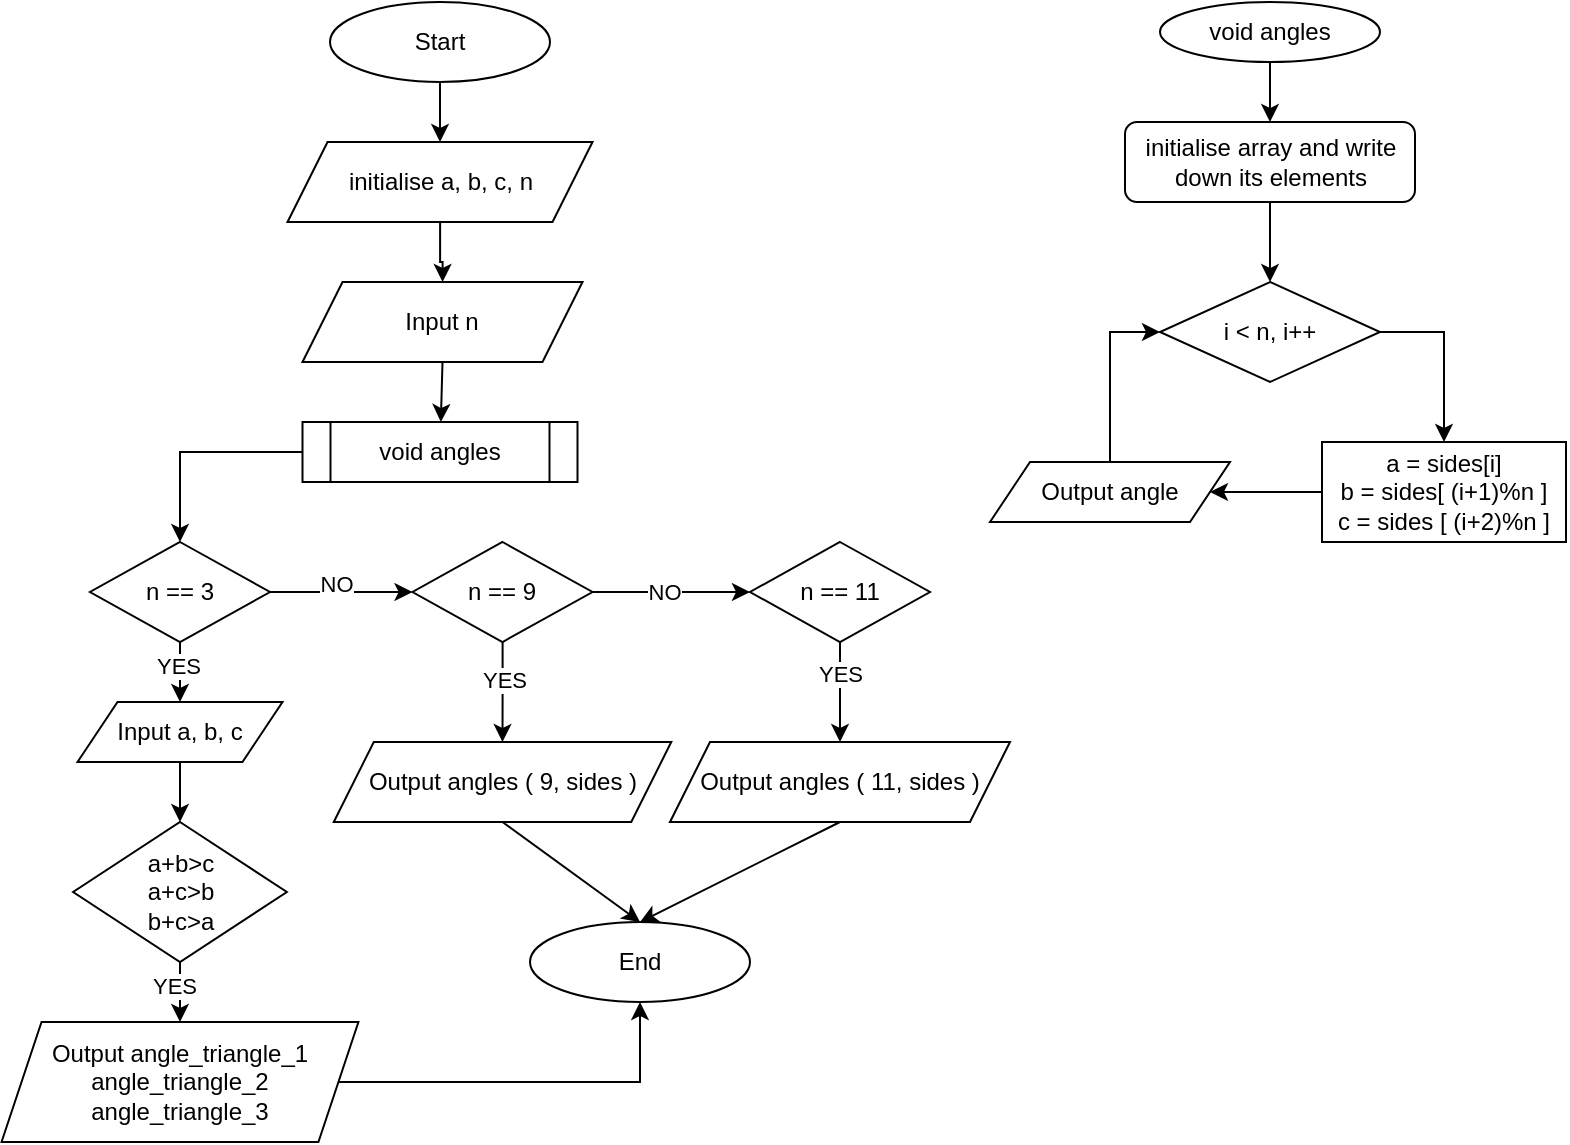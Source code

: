 <mxfile version="24.8.4">
  <diagram name="Сторінка-1" id="7t3cBfNXn9gUPWegho06">
    <mxGraphModel dx="2211" dy="612" grid="1" gridSize="10" guides="1" tooltips="1" connect="1" arrows="1" fold="1" page="1" pageScale="1" pageWidth="827" pageHeight="1169" math="0" shadow="0">
      <root>
        <mxCell id="0" />
        <mxCell id="1" parent="0" />
        <mxCell id="hYqrQj_pSU-IVMWZ1g-L-1" value="Start" style="ellipse;whiteSpace=wrap;html=1;" vertex="1" parent="1">
          <mxGeometry x="140" y="30" width="110" height="40" as="geometry" />
        </mxCell>
        <mxCell id="hYqrQj_pSU-IVMWZ1g-L-2" value="End" style="ellipse;whiteSpace=wrap;html=1;" vertex="1" parent="1">
          <mxGeometry x="240" y="490" width="110" height="40" as="geometry" />
        </mxCell>
        <mxCell id="hYqrQj_pSU-IVMWZ1g-L-35" value="" style="edgeStyle=orthogonalEdgeStyle;rounded=0;orthogonalLoop=1;jettySize=auto;html=1;" edge="1" parent="1" source="hYqrQj_pSU-IVMWZ1g-L-4" target="hYqrQj_pSU-IVMWZ1g-L-34">
          <mxGeometry relative="1" as="geometry" />
        </mxCell>
        <mxCell id="hYqrQj_pSU-IVMWZ1g-L-4" value="initialise a, b, c, n" style="shape=parallelogram;perimeter=parallelogramPerimeter;whiteSpace=wrap;html=1;fixedSize=1;" vertex="1" parent="1">
          <mxGeometry x="118.76" y="100" width="152.5" height="40" as="geometry" />
        </mxCell>
        <mxCell id="hYqrQj_pSU-IVMWZ1g-L-7" value="void angles" style="shape=process;whiteSpace=wrap;html=1;backgroundOutline=1;" vertex="1" parent="1">
          <mxGeometry x="126.25" y="240" width="137.5" height="30" as="geometry" />
        </mxCell>
        <mxCell id="hYqrQj_pSU-IVMWZ1g-L-8" value="" style="endArrow=classic;html=1;rounded=0;exitX=0.5;exitY=1;exitDx=0;exitDy=0;entryX=0.5;entryY=0;entryDx=0;entryDy=0;" edge="1" parent="1" source="hYqrQj_pSU-IVMWZ1g-L-1" target="hYqrQj_pSU-IVMWZ1g-L-4">
          <mxGeometry width="50" height="50" relative="1" as="geometry">
            <mxPoint x="300" y="150" as="sourcePoint" />
            <mxPoint x="350" y="100" as="targetPoint" />
          </mxGeometry>
        </mxCell>
        <mxCell id="hYqrQj_pSU-IVMWZ1g-L-9" value="void angles" style="ellipse;whiteSpace=wrap;html=1;" vertex="1" parent="1">
          <mxGeometry x="555" y="30" width="110" height="30" as="geometry" />
        </mxCell>
        <mxCell id="hYqrQj_pSU-IVMWZ1g-L-33" value="" style="edgeStyle=orthogonalEdgeStyle;rounded=0;orthogonalLoop=1;jettySize=auto;html=1;" edge="1" parent="1" source="hYqrQj_pSU-IVMWZ1g-L-11" target="hYqrQj_pSU-IVMWZ1g-L-25">
          <mxGeometry relative="1" as="geometry" />
        </mxCell>
        <mxCell id="hYqrQj_pSU-IVMWZ1g-L-11" value="initialise array and write down its elements" style="rounded=1;whiteSpace=wrap;html=1;" vertex="1" parent="1">
          <mxGeometry x="537.5" y="90" width="145" height="40" as="geometry" />
        </mxCell>
        <mxCell id="hYqrQj_pSU-IVMWZ1g-L-21" value="" style="edgeStyle=orthogonalEdgeStyle;rounded=0;orthogonalLoop=1;jettySize=auto;html=1;" edge="1" parent="1" target="hYqrQj_pSU-IVMWZ1g-L-25">
          <mxGeometry relative="1" as="geometry">
            <mxPoint x="610" y="200" as="sourcePoint" />
          </mxGeometry>
        </mxCell>
        <mxCell id="hYqrQj_pSU-IVMWZ1g-L-23" value="" style="endArrow=classic;html=1;rounded=0;exitX=0.5;exitY=1;exitDx=0;exitDy=0;entryX=0.5;entryY=0;entryDx=0;entryDy=0;" edge="1" parent="1" source="hYqrQj_pSU-IVMWZ1g-L-9" target="hYqrQj_pSU-IVMWZ1g-L-11">
          <mxGeometry width="50" height="50" relative="1" as="geometry">
            <mxPoint x="552.5" y="90" as="sourcePoint" />
            <mxPoint x="602.5" y="40" as="targetPoint" />
          </mxGeometry>
        </mxCell>
        <mxCell id="hYqrQj_pSU-IVMWZ1g-L-25" value="i &amp;lt; n, i++" style="rhombus;whiteSpace=wrap;html=1;" vertex="1" parent="1">
          <mxGeometry x="555" y="170" width="110" height="50" as="geometry" />
        </mxCell>
        <mxCell id="hYqrQj_pSU-IVMWZ1g-L-31" value="" style="edgeStyle=orthogonalEdgeStyle;rounded=0;orthogonalLoop=1;jettySize=auto;html=1;" edge="1" parent="1" source="hYqrQj_pSU-IVMWZ1g-L-26" target="hYqrQj_pSU-IVMWZ1g-L-29">
          <mxGeometry relative="1" as="geometry" />
        </mxCell>
        <mxCell id="hYqrQj_pSU-IVMWZ1g-L-26" value="a = sides[i]&lt;div&gt;b = sides[ (i+1)%n ]&lt;/div&gt;&lt;div&gt;c = sides [ (i+2)%n ]&lt;/div&gt;" style="rounded=0;whiteSpace=wrap;html=1;" vertex="1" parent="1">
          <mxGeometry x="636" y="250" width="122" height="50" as="geometry" />
        </mxCell>
        <mxCell id="hYqrQj_pSU-IVMWZ1g-L-32" value="" style="edgeStyle=orthogonalEdgeStyle;rounded=0;orthogonalLoop=1;jettySize=auto;html=1;entryX=0;entryY=0.5;entryDx=0;entryDy=0;" edge="1" parent="1" source="hYqrQj_pSU-IVMWZ1g-L-29" target="hYqrQj_pSU-IVMWZ1g-L-25">
          <mxGeometry relative="1" as="geometry" />
        </mxCell>
        <mxCell id="hYqrQj_pSU-IVMWZ1g-L-29" value="Output angle" style="shape=parallelogram;perimeter=parallelogramPerimeter;whiteSpace=wrap;html=1;fixedSize=1;" vertex="1" parent="1">
          <mxGeometry x="470" y="260" width="120" height="30" as="geometry" />
        </mxCell>
        <mxCell id="hYqrQj_pSU-IVMWZ1g-L-30" value="" style="endArrow=classic;html=1;rounded=0;exitX=1;exitY=0.5;exitDx=0;exitDy=0;entryX=0.5;entryY=0;entryDx=0;entryDy=0;" edge="1" parent="1" source="hYqrQj_pSU-IVMWZ1g-L-25" target="hYqrQj_pSU-IVMWZ1g-L-26">
          <mxGeometry width="50" height="50" relative="1" as="geometry">
            <mxPoint x="506" y="330" as="sourcePoint" />
            <mxPoint x="556" y="280" as="targetPoint" />
            <Array as="points">
              <mxPoint x="697" y="195" />
            </Array>
          </mxGeometry>
        </mxCell>
        <mxCell id="hYqrQj_pSU-IVMWZ1g-L-34" value="Input n" style="shape=parallelogram;perimeter=parallelogramPerimeter;whiteSpace=wrap;html=1;fixedSize=1;" vertex="1" parent="1">
          <mxGeometry x="126.25" y="170" width="140" height="40" as="geometry" />
        </mxCell>
        <mxCell id="hYqrQj_pSU-IVMWZ1g-L-38" value="" style="endArrow=classic;html=1;rounded=0;exitX=0.5;exitY=1;exitDx=0;exitDy=0;" edge="1" parent="1" source="hYqrQj_pSU-IVMWZ1g-L-34" target="hYqrQj_pSU-IVMWZ1g-L-7">
          <mxGeometry width="50" height="50" relative="1" as="geometry">
            <mxPoint x="390" y="220" as="sourcePoint" />
            <mxPoint x="440" y="170" as="targetPoint" />
          </mxGeometry>
        </mxCell>
        <mxCell id="hYqrQj_pSU-IVMWZ1g-L-51" value="" style="edgeStyle=orthogonalEdgeStyle;rounded=0;orthogonalLoop=1;jettySize=auto;html=1;" edge="1" parent="1" source="hYqrQj_pSU-IVMWZ1g-L-39" target="hYqrQj_pSU-IVMWZ1g-L-41">
          <mxGeometry relative="1" as="geometry" />
        </mxCell>
        <mxCell id="hYqrQj_pSU-IVMWZ1g-L-53" value="NO" style="edgeLabel;html=1;align=center;verticalAlign=middle;resizable=0;points=[];" vertex="1" connectable="0" parent="hYqrQj_pSU-IVMWZ1g-L-51">
          <mxGeometry x="-0.092" y="4" relative="1" as="geometry">
            <mxPoint as="offset" />
          </mxGeometry>
        </mxCell>
        <mxCell id="hYqrQj_pSU-IVMWZ1g-L-39" value="n == 3" style="rhombus;whiteSpace=wrap;html=1;" vertex="1" parent="1">
          <mxGeometry x="20" y="300" width="90" height="50" as="geometry" />
        </mxCell>
        <mxCell id="hYqrQj_pSU-IVMWZ1g-L-46" value="" style="edgeStyle=orthogonalEdgeStyle;rounded=0;orthogonalLoop=1;jettySize=auto;html=1;" edge="1" parent="1" source="hYqrQj_pSU-IVMWZ1g-L-40" target="hYqrQj_pSU-IVMWZ1g-L-43">
          <mxGeometry relative="1" as="geometry" />
        </mxCell>
        <mxCell id="hYqrQj_pSU-IVMWZ1g-L-55" value="YES" style="edgeLabel;html=1;align=center;verticalAlign=middle;resizable=0;points=[];" vertex="1" connectable="0" parent="hYqrQj_pSU-IVMWZ1g-L-46">
          <mxGeometry x="-0.363" relative="1" as="geometry">
            <mxPoint as="offset" />
          </mxGeometry>
        </mxCell>
        <mxCell id="hYqrQj_pSU-IVMWZ1g-L-40" value="n == 11" style="rhombus;whiteSpace=wrap;html=1;" vertex="1" parent="1">
          <mxGeometry x="350" y="300" width="90" height="50" as="geometry" />
        </mxCell>
        <mxCell id="hYqrQj_pSU-IVMWZ1g-L-44" value="" style="edgeStyle=orthogonalEdgeStyle;rounded=0;orthogonalLoop=1;jettySize=auto;html=1;" edge="1" parent="1" source="hYqrQj_pSU-IVMWZ1g-L-41" target="hYqrQj_pSU-IVMWZ1g-L-42">
          <mxGeometry relative="1" as="geometry" />
        </mxCell>
        <mxCell id="hYqrQj_pSU-IVMWZ1g-L-56" value="YES" style="edgeLabel;html=1;align=center;verticalAlign=middle;resizable=0;points=[];" vertex="1" connectable="0" parent="hYqrQj_pSU-IVMWZ1g-L-44">
          <mxGeometry x="-0.242" relative="1" as="geometry">
            <mxPoint as="offset" />
          </mxGeometry>
        </mxCell>
        <mxCell id="hYqrQj_pSU-IVMWZ1g-L-52" value="" style="edgeStyle=orthogonalEdgeStyle;rounded=0;orthogonalLoop=1;jettySize=auto;html=1;" edge="1" parent="1" source="hYqrQj_pSU-IVMWZ1g-L-41" target="hYqrQj_pSU-IVMWZ1g-L-40">
          <mxGeometry relative="1" as="geometry" />
        </mxCell>
        <mxCell id="hYqrQj_pSU-IVMWZ1g-L-54" value="NO" style="edgeLabel;html=1;align=center;verticalAlign=middle;resizable=0;points=[];" vertex="1" connectable="0" parent="hYqrQj_pSU-IVMWZ1g-L-52">
          <mxGeometry x="-0.109" relative="1" as="geometry">
            <mxPoint as="offset" />
          </mxGeometry>
        </mxCell>
        <mxCell id="hYqrQj_pSU-IVMWZ1g-L-41" value="n == 9" style="rhombus;whiteSpace=wrap;html=1;" vertex="1" parent="1">
          <mxGeometry x="181.26" y="300" width="90" height="50" as="geometry" />
        </mxCell>
        <mxCell id="hYqrQj_pSU-IVMWZ1g-L-42" value="Output angles ( 9, sides )" style="shape=parallelogram;perimeter=parallelogramPerimeter;whiteSpace=wrap;html=1;fixedSize=1;" vertex="1" parent="1">
          <mxGeometry x="141.89" y="400" width="168.74" height="40" as="geometry" />
        </mxCell>
        <mxCell id="hYqrQj_pSU-IVMWZ1g-L-43" value="Output angles ( 11, sides )" style="shape=parallelogram;perimeter=parallelogramPerimeter;whiteSpace=wrap;html=1;fixedSize=1;" vertex="1" parent="1">
          <mxGeometry x="310" y="400" width="170" height="40" as="geometry" />
        </mxCell>
        <mxCell id="hYqrQj_pSU-IVMWZ1g-L-47" value="Input a, b, c" style="shape=parallelogram;perimeter=parallelogramPerimeter;whiteSpace=wrap;html=1;fixedSize=1;" vertex="1" parent="1">
          <mxGeometry x="13.76" y="380" width="102.48" height="30" as="geometry" />
        </mxCell>
        <mxCell id="hYqrQj_pSU-IVMWZ1g-L-48" value="a+b&amp;gt;c&lt;div&gt;a+c&amp;gt;b&lt;/div&gt;&lt;div&gt;b+c&amp;gt;a&lt;/div&gt;" style="rhombus;whiteSpace=wrap;html=1;" vertex="1" parent="1">
          <mxGeometry x="11.56" y="440" width="106.87" height="70" as="geometry" />
        </mxCell>
        <mxCell id="hYqrQj_pSU-IVMWZ1g-L-49" value="Output angle_triangle_1&lt;div&gt;angle_triangle_2&lt;/div&gt;&lt;div&gt;angle_triangle_3&lt;/div&gt;" style="shape=parallelogram;perimeter=parallelogramPerimeter;whiteSpace=wrap;html=1;fixedSize=1;" vertex="1" parent="1">
          <mxGeometry x="-24.23" y="540" width="178.44" height="60" as="geometry" />
        </mxCell>
        <mxCell id="hYqrQj_pSU-IVMWZ1g-L-50" value="" style="endArrow=classic;html=1;rounded=0;exitX=0;exitY=0.5;exitDx=0;exitDy=0;entryX=0.5;entryY=0;entryDx=0;entryDy=0;" edge="1" parent="1" source="hYqrQj_pSU-IVMWZ1g-L-7" target="hYqrQj_pSU-IVMWZ1g-L-39">
          <mxGeometry width="50" height="50" relative="1" as="geometry">
            <mxPoint x="390" y="440" as="sourcePoint" />
            <mxPoint x="440" y="390" as="targetPoint" />
            <Array as="points">
              <mxPoint x="65" y="255" />
            </Array>
          </mxGeometry>
        </mxCell>
        <mxCell id="hYqrQj_pSU-IVMWZ1g-L-58" value="" style="endArrow=classic;html=1;rounded=0;exitX=0.5;exitY=1;exitDx=0;exitDy=0;" edge="1" parent="1" source="hYqrQj_pSU-IVMWZ1g-L-39" target="hYqrQj_pSU-IVMWZ1g-L-47">
          <mxGeometry width="50" height="50" relative="1" as="geometry">
            <mxPoint x="390" y="440" as="sourcePoint" />
            <mxPoint x="440" y="390" as="targetPoint" />
          </mxGeometry>
        </mxCell>
        <mxCell id="hYqrQj_pSU-IVMWZ1g-L-62" value="YES" style="edgeLabel;html=1;align=center;verticalAlign=middle;resizable=0;points=[];" vertex="1" connectable="0" parent="hYqrQj_pSU-IVMWZ1g-L-58">
          <mxGeometry x="-0.204" y="-1" relative="1" as="geometry">
            <mxPoint as="offset" />
          </mxGeometry>
        </mxCell>
        <mxCell id="hYqrQj_pSU-IVMWZ1g-L-59" value="" style="endArrow=classic;html=1;rounded=0;exitX=0.5;exitY=1;exitDx=0;exitDy=0;entryX=0.5;entryY=0;entryDx=0;entryDy=0;" edge="1" parent="1" source="hYqrQj_pSU-IVMWZ1g-L-47" target="hYqrQj_pSU-IVMWZ1g-L-48">
          <mxGeometry width="50" height="50" relative="1" as="geometry">
            <mxPoint x="390" y="440" as="sourcePoint" />
            <mxPoint x="440" y="390" as="targetPoint" />
          </mxGeometry>
        </mxCell>
        <mxCell id="hYqrQj_pSU-IVMWZ1g-L-60" value="" style="endArrow=classic;html=1;rounded=0;exitX=0.5;exitY=1;exitDx=0;exitDy=0;entryX=0.5;entryY=0;entryDx=0;entryDy=0;" edge="1" parent="1" source="hYqrQj_pSU-IVMWZ1g-L-48" target="hYqrQj_pSU-IVMWZ1g-L-49">
          <mxGeometry width="50" height="50" relative="1" as="geometry">
            <mxPoint x="390" y="440" as="sourcePoint" />
            <mxPoint x="440" y="390" as="targetPoint" />
          </mxGeometry>
        </mxCell>
        <mxCell id="hYqrQj_pSU-IVMWZ1g-L-61" value="YES" style="edgeLabel;html=1;align=center;verticalAlign=middle;resizable=0;points=[];" vertex="1" connectable="0" parent="hYqrQj_pSU-IVMWZ1g-L-60">
          <mxGeometry x="-0.204" y="-3" relative="1" as="geometry">
            <mxPoint as="offset" />
          </mxGeometry>
        </mxCell>
        <mxCell id="hYqrQj_pSU-IVMWZ1g-L-63" value="" style="endArrow=classic;html=1;rounded=0;exitX=0.5;exitY=1;exitDx=0;exitDy=0;entryX=0.5;entryY=0;entryDx=0;entryDy=0;" edge="1" parent="1" source="hYqrQj_pSU-IVMWZ1g-L-42" target="hYqrQj_pSU-IVMWZ1g-L-2">
          <mxGeometry width="50" height="50" relative="1" as="geometry">
            <mxPoint x="390" y="440" as="sourcePoint" />
            <mxPoint x="440" y="390" as="targetPoint" />
          </mxGeometry>
        </mxCell>
        <mxCell id="hYqrQj_pSU-IVMWZ1g-L-64" value="" style="endArrow=classic;html=1;rounded=0;exitX=0.5;exitY=1;exitDx=0;exitDy=0;entryX=0.5;entryY=0;entryDx=0;entryDy=0;" edge="1" parent="1" source="hYqrQj_pSU-IVMWZ1g-L-43" target="hYqrQj_pSU-IVMWZ1g-L-2">
          <mxGeometry width="50" height="50" relative="1" as="geometry">
            <mxPoint x="236" y="450" as="sourcePoint" />
            <mxPoint x="305" y="500" as="targetPoint" />
          </mxGeometry>
        </mxCell>
        <mxCell id="hYqrQj_pSU-IVMWZ1g-L-65" value="" style="endArrow=classic;html=1;rounded=0;exitX=1;exitY=0.5;exitDx=0;exitDy=0;entryX=0.5;entryY=1;entryDx=0;entryDy=0;" edge="1" parent="1" source="hYqrQj_pSU-IVMWZ1g-L-49" target="hYqrQj_pSU-IVMWZ1g-L-2">
          <mxGeometry width="50" height="50" relative="1" as="geometry">
            <mxPoint x="390" y="440" as="sourcePoint" />
            <mxPoint x="440" y="390" as="targetPoint" />
            <Array as="points">
              <mxPoint x="295" y="570" />
            </Array>
          </mxGeometry>
        </mxCell>
      </root>
    </mxGraphModel>
  </diagram>
</mxfile>
